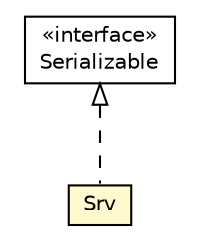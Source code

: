 #!/usr/local/bin/dot
#
# Class diagram 
# Generated by UMLGraph version R5_6-24-gf6e263 (http://www.umlgraph.org/)
#

digraph G {
	edge [fontname="Helvetica",fontsize=10,labelfontname="Helvetica",labelfontsize=10];
	node [fontname="Helvetica",fontsize=10,shape=plaintext];
	nodesep=0.25;
	ranksep=0.5;
	// org.universAAL.ucc.model.usrv.AalUsrv.Srv
	c29959 [label=<<table title="org.universAAL.ucc.model.usrv.AalUsrv.Srv" border="0" cellborder="1" cellspacing="0" cellpadding="2" port="p" bgcolor="lemonChiffon" href="./AalUsrv.Srv.html">
		<tr><td><table border="0" cellspacing="0" cellpadding="1">
<tr><td align="center" balign="center"> Srv </td></tr>
		</table></td></tr>
		</table>>, URL="./AalUsrv.Srv.html", fontname="Helvetica", fontcolor="black", fontsize=10.0];
	//org.universAAL.ucc.model.usrv.AalUsrv.Srv implements java.io.Serializable
	c30129:p -> c29959:p [dir=back,arrowtail=empty,style=dashed];
	// java.io.Serializable
	c30129 [label=<<table title="java.io.Serializable" border="0" cellborder="1" cellspacing="0" cellpadding="2" port="p" href="http://java.sun.com/j2se/1.4.2/docs/api/java/io/Serializable.html">
		<tr><td><table border="0" cellspacing="0" cellpadding="1">
<tr><td align="center" balign="center"> &#171;interface&#187; </td></tr>
<tr><td align="center" balign="center"> Serializable </td></tr>
		</table></td></tr>
		</table>>, URL="http://java.sun.com/j2se/1.4.2/docs/api/java/io/Serializable.html", fontname="Helvetica", fontcolor="black", fontsize=10.0];
}

